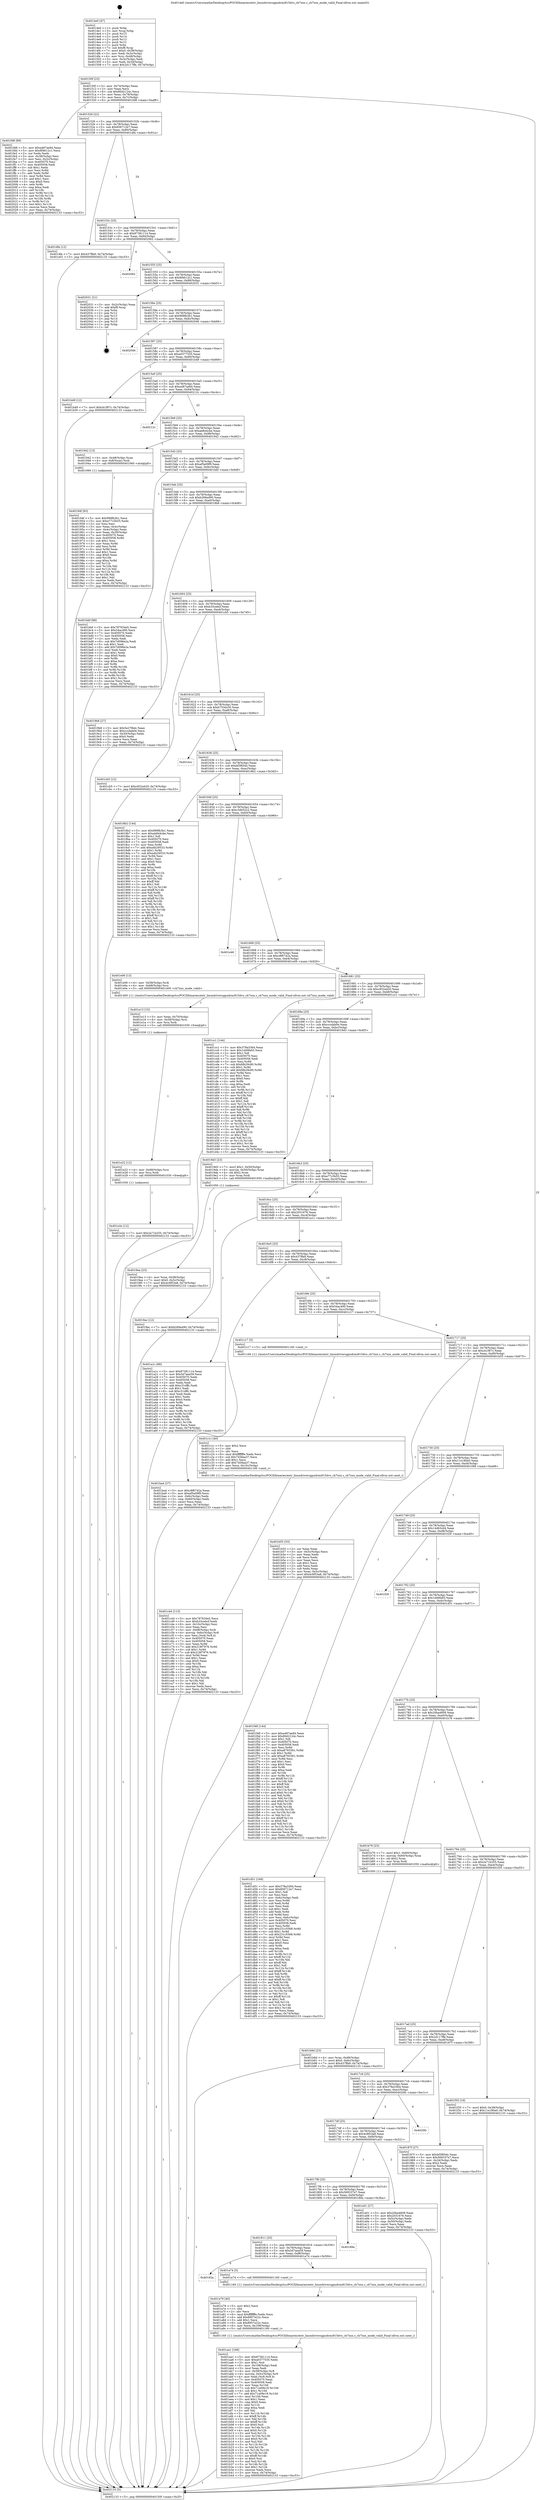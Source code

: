 digraph "0x4014e0" {
  label = "0x4014e0 (/mnt/c/Users/mathe/Desktop/tcc/POCII/binaries/extr_linuxdriversgpudrmi915dvo_ch7xxx.c_ch7xxx_mode_valid_Final-ollvm.out::main(0))"
  labelloc = "t"
  node[shape=record]

  Entry [label="",width=0.3,height=0.3,shape=circle,fillcolor=black,style=filled]
  "0x40150f" [label="{
     0x40150f [23]\l
     | [instrs]\l
     &nbsp;&nbsp;0x40150f \<+3\>: mov -0x74(%rbp),%eax\l
     &nbsp;&nbsp;0x401512 \<+2\>: mov %eax,%ecx\l
     &nbsp;&nbsp;0x401514 \<+6\>: sub $0x80d2124c,%ecx\l
     &nbsp;&nbsp;0x40151a \<+3\>: mov %eax,-0x78(%rbp)\l
     &nbsp;&nbsp;0x40151d \<+3\>: mov %ecx,-0x7c(%rbp)\l
     &nbsp;&nbsp;0x401520 \<+6\>: je 0000000000401fd8 \<main+0xaf8\>\l
  }"]
  "0x401fd8" [label="{
     0x401fd8 [89]\l
     | [instrs]\l
     &nbsp;&nbsp;0x401fd8 \<+5\>: mov $0xa487ae84,%eax\l
     &nbsp;&nbsp;0x401fdd \<+5\>: mov $0x8f4612c1,%ecx\l
     &nbsp;&nbsp;0x401fe2 \<+2\>: xor %edx,%edx\l
     &nbsp;&nbsp;0x401fe4 \<+3\>: mov -0x38(%rbp),%esi\l
     &nbsp;&nbsp;0x401fe7 \<+3\>: mov %esi,-0x2c(%rbp)\l
     &nbsp;&nbsp;0x401fea \<+7\>: mov 0x405070,%esi\l
     &nbsp;&nbsp;0x401ff1 \<+7\>: mov 0x405058,%edi\l
     &nbsp;&nbsp;0x401ff8 \<+3\>: sub $0x1,%edx\l
     &nbsp;&nbsp;0x401ffb \<+3\>: mov %esi,%r8d\l
     &nbsp;&nbsp;0x401ffe \<+3\>: add %edx,%r8d\l
     &nbsp;&nbsp;0x402001 \<+4\>: imul %r8d,%esi\l
     &nbsp;&nbsp;0x402005 \<+3\>: and $0x1,%esi\l
     &nbsp;&nbsp;0x402008 \<+3\>: cmp $0x0,%esi\l
     &nbsp;&nbsp;0x40200b \<+4\>: sete %r9b\l
     &nbsp;&nbsp;0x40200f \<+3\>: cmp $0xa,%edi\l
     &nbsp;&nbsp;0x402012 \<+4\>: setl %r10b\l
     &nbsp;&nbsp;0x402016 \<+3\>: mov %r9b,%r11b\l
     &nbsp;&nbsp;0x402019 \<+3\>: and %r10b,%r11b\l
     &nbsp;&nbsp;0x40201c \<+3\>: xor %r10b,%r9b\l
     &nbsp;&nbsp;0x40201f \<+3\>: or %r9b,%r11b\l
     &nbsp;&nbsp;0x402022 \<+4\>: test $0x1,%r11b\l
     &nbsp;&nbsp;0x402026 \<+3\>: cmovne %ecx,%eax\l
     &nbsp;&nbsp;0x402029 \<+3\>: mov %eax,-0x74(%rbp)\l
     &nbsp;&nbsp;0x40202c \<+5\>: jmp 0000000000402133 \<main+0xc53\>\l
  }"]
  "0x401526" [label="{
     0x401526 [22]\l
     | [instrs]\l
     &nbsp;&nbsp;0x401526 \<+5\>: jmp 000000000040152b \<main+0x4b\>\l
     &nbsp;&nbsp;0x40152b \<+3\>: mov -0x78(%rbp),%eax\l
     &nbsp;&nbsp;0x40152e \<+5\>: sub $0x856712e7,%eax\l
     &nbsp;&nbsp;0x401533 \<+3\>: mov %eax,-0x80(%rbp)\l
     &nbsp;&nbsp;0x401536 \<+6\>: je 0000000000401dfa \<main+0x91a\>\l
  }"]
  Exit [label="",width=0.3,height=0.3,shape=circle,fillcolor=black,style=filled,peripheries=2]
  "0x401dfa" [label="{
     0x401dfa [12]\l
     | [instrs]\l
     &nbsp;&nbsp;0x401dfa \<+7\>: movl $0x437ffa9,-0x74(%rbp)\l
     &nbsp;&nbsp;0x401e01 \<+5\>: jmp 0000000000402133 \<main+0xc53\>\l
  }"]
  "0x40153c" [label="{
     0x40153c [25]\l
     | [instrs]\l
     &nbsp;&nbsp;0x40153c \<+5\>: jmp 0000000000401541 \<main+0x61\>\l
     &nbsp;&nbsp;0x401541 \<+3\>: mov -0x78(%rbp),%eax\l
     &nbsp;&nbsp;0x401544 \<+5\>: sub $0x87381114,%eax\l
     &nbsp;&nbsp;0x401549 \<+6\>: mov %eax,-0x84(%rbp)\l
     &nbsp;&nbsp;0x40154f \<+6\>: je 0000000000402062 \<main+0xb82\>\l
  }"]
  "0x401e2e" [label="{
     0x401e2e [12]\l
     | [instrs]\l
     &nbsp;&nbsp;0x401e2e \<+7\>: movl $0x2a71b255,-0x74(%rbp)\l
     &nbsp;&nbsp;0x401e35 \<+5\>: jmp 0000000000402133 \<main+0xc53\>\l
  }"]
  "0x402062" [label="{
     0x402062\l
  }", style=dashed]
  "0x401555" [label="{
     0x401555 [25]\l
     | [instrs]\l
     &nbsp;&nbsp;0x401555 \<+5\>: jmp 000000000040155a \<main+0x7a\>\l
     &nbsp;&nbsp;0x40155a \<+3\>: mov -0x78(%rbp),%eax\l
     &nbsp;&nbsp;0x40155d \<+5\>: sub $0x8f4612c1,%eax\l
     &nbsp;&nbsp;0x401562 \<+6\>: mov %eax,-0x88(%rbp)\l
     &nbsp;&nbsp;0x401568 \<+6\>: je 0000000000402031 \<main+0xb51\>\l
  }"]
  "0x401e22" [label="{
     0x401e22 [12]\l
     | [instrs]\l
     &nbsp;&nbsp;0x401e22 \<+4\>: mov -0x68(%rbp),%rsi\l
     &nbsp;&nbsp;0x401e26 \<+3\>: mov %rsi,%rdi\l
     &nbsp;&nbsp;0x401e29 \<+5\>: call 0000000000401030 \<free@plt\>\l
     | [calls]\l
     &nbsp;&nbsp;0x401030 \{1\} (unknown)\l
  }"]
  "0x402031" [label="{
     0x402031 [21]\l
     | [instrs]\l
     &nbsp;&nbsp;0x402031 \<+3\>: mov -0x2c(%rbp),%eax\l
     &nbsp;&nbsp;0x402034 \<+7\>: add $0xf8,%rsp\l
     &nbsp;&nbsp;0x40203b \<+1\>: pop %rbx\l
     &nbsp;&nbsp;0x40203c \<+2\>: pop %r12\l
     &nbsp;&nbsp;0x40203e \<+2\>: pop %r13\l
     &nbsp;&nbsp;0x402040 \<+2\>: pop %r14\l
     &nbsp;&nbsp;0x402042 \<+2\>: pop %r15\l
     &nbsp;&nbsp;0x402044 \<+1\>: pop %rbp\l
     &nbsp;&nbsp;0x402045 \<+1\>: ret\l
  }"]
  "0x40156e" [label="{
     0x40156e [25]\l
     | [instrs]\l
     &nbsp;&nbsp;0x40156e \<+5\>: jmp 0000000000401573 \<main+0x93\>\l
     &nbsp;&nbsp;0x401573 \<+3\>: mov -0x78(%rbp),%eax\l
     &nbsp;&nbsp;0x401576 \<+5\>: sub $0x999fb3b1,%eax\l
     &nbsp;&nbsp;0x40157b \<+6\>: mov %eax,-0x8c(%rbp)\l
     &nbsp;&nbsp;0x401581 \<+6\>: je 0000000000402046 \<main+0xb66\>\l
  }"]
  "0x401e13" [label="{
     0x401e13 [15]\l
     | [instrs]\l
     &nbsp;&nbsp;0x401e13 \<+3\>: mov %eax,-0x70(%rbp)\l
     &nbsp;&nbsp;0x401e16 \<+4\>: mov -0x58(%rbp),%rsi\l
     &nbsp;&nbsp;0x401e1a \<+3\>: mov %rsi,%rdi\l
     &nbsp;&nbsp;0x401e1d \<+5\>: call 0000000000401030 \<free@plt\>\l
     | [calls]\l
     &nbsp;&nbsp;0x401030 \{1\} (unknown)\l
  }"]
  "0x402046" [label="{
     0x402046\l
  }", style=dashed]
  "0x401587" [label="{
     0x401587 [25]\l
     | [instrs]\l
     &nbsp;&nbsp;0x401587 \<+5\>: jmp 000000000040158c \<main+0xac\>\l
     &nbsp;&nbsp;0x40158c \<+3\>: mov -0x78(%rbp),%eax\l
     &nbsp;&nbsp;0x40158f \<+5\>: sub $0xa0377535,%eax\l
     &nbsp;&nbsp;0x401594 \<+6\>: mov %eax,-0x90(%rbp)\l
     &nbsp;&nbsp;0x40159a \<+6\>: je 0000000000401b49 \<main+0x669\>\l
  }"]
  "0x401c44" [label="{
     0x401c44 [113]\l
     | [instrs]\l
     &nbsp;&nbsp;0x401c44 \<+5\>: mov $0x787634e5,%ecx\l
     &nbsp;&nbsp;0x401c49 \<+5\>: mov $0xb33cebcf,%edx\l
     &nbsp;&nbsp;0x401c4e \<+6\>: mov -0x10c(%rbp),%esi\l
     &nbsp;&nbsp;0x401c54 \<+3\>: imul %eax,%esi\l
     &nbsp;&nbsp;0x401c57 \<+4\>: mov -0x68(%rbp),%rdi\l
     &nbsp;&nbsp;0x401c5b \<+4\>: movslq -0x6c(%rbp),%r8\l
     &nbsp;&nbsp;0x401c5f \<+4\>: mov %esi,(%rdi,%r8,4)\l
     &nbsp;&nbsp;0x401c63 \<+7\>: mov 0x405070,%eax\l
     &nbsp;&nbsp;0x401c6a \<+7\>: mov 0x405058,%esi\l
     &nbsp;&nbsp;0x401c71 \<+3\>: mov %eax,%r9d\l
     &nbsp;&nbsp;0x401c74 \<+7\>: add $0x218f7976,%r9d\l
     &nbsp;&nbsp;0x401c7b \<+4\>: sub $0x1,%r9d\l
     &nbsp;&nbsp;0x401c7f \<+7\>: sub $0x218f7976,%r9d\l
     &nbsp;&nbsp;0x401c86 \<+4\>: imul %r9d,%eax\l
     &nbsp;&nbsp;0x401c8a \<+3\>: and $0x1,%eax\l
     &nbsp;&nbsp;0x401c8d \<+3\>: cmp $0x0,%eax\l
     &nbsp;&nbsp;0x401c90 \<+4\>: sete %r10b\l
     &nbsp;&nbsp;0x401c94 \<+3\>: cmp $0xa,%esi\l
     &nbsp;&nbsp;0x401c97 \<+4\>: setl %r11b\l
     &nbsp;&nbsp;0x401c9b \<+3\>: mov %r10b,%bl\l
     &nbsp;&nbsp;0x401c9e \<+3\>: and %r11b,%bl\l
     &nbsp;&nbsp;0x401ca1 \<+3\>: xor %r11b,%r10b\l
     &nbsp;&nbsp;0x401ca4 \<+3\>: or %r10b,%bl\l
     &nbsp;&nbsp;0x401ca7 \<+3\>: test $0x1,%bl\l
     &nbsp;&nbsp;0x401caa \<+3\>: cmovne %edx,%ecx\l
     &nbsp;&nbsp;0x401cad \<+3\>: mov %ecx,-0x74(%rbp)\l
     &nbsp;&nbsp;0x401cb0 \<+5\>: jmp 0000000000402133 \<main+0xc53\>\l
  }"]
  "0x401b49" [label="{
     0x401b49 [12]\l
     | [instrs]\l
     &nbsp;&nbsp;0x401b49 \<+7\>: movl $0xcb1f87c,-0x74(%rbp)\l
     &nbsp;&nbsp;0x401b50 \<+5\>: jmp 0000000000402133 \<main+0xc53\>\l
  }"]
  "0x4015a0" [label="{
     0x4015a0 [25]\l
     | [instrs]\l
     &nbsp;&nbsp;0x4015a0 \<+5\>: jmp 00000000004015a5 \<main+0xc5\>\l
     &nbsp;&nbsp;0x4015a5 \<+3\>: mov -0x78(%rbp),%eax\l
     &nbsp;&nbsp;0x4015a8 \<+5\>: sub $0xa487ae84,%eax\l
     &nbsp;&nbsp;0x4015ad \<+6\>: mov %eax,-0x94(%rbp)\l
     &nbsp;&nbsp;0x4015b3 \<+6\>: je 000000000040212c \<main+0xc4c\>\l
  }"]
  "0x401c1c" [label="{
     0x401c1c [40]\l
     | [instrs]\l
     &nbsp;&nbsp;0x401c1c \<+5\>: mov $0x2,%ecx\l
     &nbsp;&nbsp;0x401c21 \<+1\>: cltd\l
     &nbsp;&nbsp;0x401c22 \<+2\>: idiv %ecx\l
     &nbsp;&nbsp;0x401c24 \<+6\>: imul $0xfffffffe,%edx,%ecx\l
     &nbsp;&nbsp;0x401c2a \<+6\>: sub $0x7458aa37,%ecx\l
     &nbsp;&nbsp;0x401c30 \<+3\>: add $0x1,%ecx\l
     &nbsp;&nbsp;0x401c33 \<+6\>: add $0x7458aa37,%ecx\l
     &nbsp;&nbsp;0x401c39 \<+6\>: mov %ecx,-0x10c(%rbp)\l
     &nbsp;&nbsp;0x401c3f \<+5\>: call 0000000000401160 \<next_i\>\l
     | [calls]\l
     &nbsp;&nbsp;0x401160 \{1\} (/mnt/c/Users/mathe/Desktop/tcc/POCII/binaries/extr_linuxdriversgpudrmi915dvo_ch7xxx.c_ch7xxx_mode_valid_Final-ollvm.out::next_i)\l
  }"]
  "0x40212c" [label="{
     0x40212c\l
  }", style=dashed]
  "0x4015b9" [label="{
     0x4015b9 [25]\l
     | [instrs]\l
     &nbsp;&nbsp;0x4015b9 \<+5\>: jmp 00000000004015be \<main+0xde\>\l
     &nbsp;&nbsp;0x4015be \<+3\>: mov -0x78(%rbp),%eax\l
     &nbsp;&nbsp;0x4015c1 \<+5\>: sub $0xab844cbe,%eax\l
     &nbsp;&nbsp;0x4015c6 \<+6\>: mov %eax,-0x98(%rbp)\l
     &nbsp;&nbsp;0x4015cc \<+6\>: je 0000000000401942 \<main+0x462\>\l
  }"]
  "0x401b8d" [label="{
     0x401b8d [23]\l
     | [instrs]\l
     &nbsp;&nbsp;0x401b8d \<+4\>: mov %rax,-0x68(%rbp)\l
     &nbsp;&nbsp;0x401b91 \<+7\>: movl $0x0,-0x6c(%rbp)\l
     &nbsp;&nbsp;0x401b98 \<+7\>: movl $0x437ffa9,-0x74(%rbp)\l
     &nbsp;&nbsp;0x401b9f \<+5\>: jmp 0000000000402133 \<main+0xc53\>\l
  }"]
  "0x401942" [label="{
     0x401942 [13]\l
     | [instrs]\l
     &nbsp;&nbsp;0x401942 \<+4\>: mov -0x48(%rbp),%rax\l
     &nbsp;&nbsp;0x401946 \<+4\>: mov 0x8(%rax),%rdi\l
     &nbsp;&nbsp;0x40194a \<+5\>: call 0000000000401060 \<atoi@plt\>\l
     | [calls]\l
     &nbsp;&nbsp;0x401060 \{1\} (unknown)\l
  }"]
  "0x4015d2" [label="{
     0x4015d2 [25]\l
     | [instrs]\l
     &nbsp;&nbsp;0x4015d2 \<+5\>: jmp 00000000004015d7 \<main+0xf7\>\l
     &nbsp;&nbsp;0x4015d7 \<+3\>: mov -0x78(%rbp),%eax\l
     &nbsp;&nbsp;0x4015da \<+5\>: sub $0xaf5a09f9,%eax\l
     &nbsp;&nbsp;0x4015df \<+6\>: mov %eax,-0x9c(%rbp)\l
     &nbsp;&nbsp;0x4015e5 \<+6\>: je 0000000000401bbf \<main+0x6df\>\l
  }"]
  "0x401aa1" [label="{
     0x401aa1 [168]\l
     | [instrs]\l
     &nbsp;&nbsp;0x401aa1 \<+5\>: mov $0x87381114,%ecx\l
     &nbsp;&nbsp;0x401aa6 \<+5\>: mov $0xa0377535,%edx\l
     &nbsp;&nbsp;0x401aab \<+3\>: mov $0x1,%sil\l
     &nbsp;&nbsp;0x401aae \<+6\>: mov -0x108(%rbp),%edi\l
     &nbsp;&nbsp;0x401ab4 \<+3\>: imul %eax,%edi\l
     &nbsp;&nbsp;0x401ab7 \<+4\>: mov -0x58(%rbp),%r8\l
     &nbsp;&nbsp;0x401abb \<+4\>: movslq -0x5c(%rbp),%r9\l
     &nbsp;&nbsp;0x401abf \<+4\>: mov %edi,(%r8,%r9,4)\l
     &nbsp;&nbsp;0x401ac3 \<+7\>: mov 0x405070,%eax\l
     &nbsp;&nbsp;0x401aca \<+7\>: mov 0x405058,%edi\l
     &nbsp;&nbsp;0x401ad1 \<+3\>: mov %eax,%r10d\l
     &nbsp;&nbsp;0x401ad4 \<+7\>: sub $0x71a09e19,%r10d\l
     &nbsp;&nbsp;0x401adb \<+4\>: sub $0x1,%r10d\l
     &nbsp;&nbsp;0x401adf \<+7\>: add $0x71a09e19,%r10d\l
     &nbsp;&nbsp;0x401ae6 \<+4\>: imul %r10d,%eax\l
     &nbsp;&nbsp;0x401aea \<+3\>: and $0x1,%eax\l
     &nbsp;&nbsp;0x401aed \<+3\>: cmp $0x0,%eax\l
     &nbsp;&nbsp;0x401af0 \<+4\>: sete %r11b\l
     &nbsp;&nbsp;0x401af4 \<+3\>: cmp $0xa,%edi\l
     &nbsp;&nbsp;0x401af7 \<+3\>: setl %bl\l
     &nbsp;&nbsp;0x401afa \<+3\>: mov %r11b,%r14b\l
     &nbsp;&nbsp;0x401afd \<+4\>: xor $0xff,%r14b\l
     &nbsp;&nbsp;0x401b01 \<+3\>: mov %bl,%r15b\l
     &nbsp;&nbsp;0x401b04 \<+4\>: xor $0xff,%r15b\l
     &nbsp;&nbsp;0x401b08 \<+4\>: xor $0x0,%sil\l
     &nbsp;&nbsp;0x401b0c \<+3\>: mov %r14b,%r12b\l
     &nbsp;&nbsp;0x401b0f \<+4\>: and $0x0,%r12b\l
     &nbsp;&nbsp;0x401b13 \<+3\>: and %sil,%r11b\l
     &nbsp;&nbsp;0x401b16 \<+3\>: mov %r15b,%r13b\l
     &nbsp;&nbsp;0x401b19 \<+4\>: and $0x0,%r13b\l
     &nbsp;&nbsp;0x401b1d \<+3\>: and %sil,%bl\l
     &nbsp;&nbsp;0x401b20 \<+3\>: or %r11b,%r12b\l
     &nbsp;&nbsp;0x401b23 \<+3\>: or %bl,%r13b\l
     &nbsp;&nbsp;0x401b26 \<+3\>: xor %r13b,%r12b\l
     &nbsp;&nbsp;0x401b29 \<+3\>: or %r15b,%r14b\l
     &nbsp;&nbsp;0x401b2c \<+4\>: xor $0xff,%r14b\l
     &nbsp;&nbsp;0x401b30 \<+4\>: or $0x0,%sil\l
     &nbsp;&nbsp;0x401b34 \<+3\>: and %sil,%r14b\l
     &nbsp;&nbsp;0x401b37 \<+3\>: or %r14b,%r12b\l
     &nbsp;&nbsp;0x401b3a \<+4\>: test $0x1,%r12b\l
     &nbsp;&nbsp;0x401b3e \<+3\>: cmovne %edx,%ecx\l
     &nbsp;&nbsp;0x401b41 \<+3\>: mov %ecx,-0x74(%rbp)\l
     &nbsp;&nbsp;0x401b44 \<+5\>: jmp 0000000000402133 \<main+0xc53\>\l
  }"]
  "0x401bbf" [label="{
     0x401bbf [88]\l
     | [instrs]\l
     &nbsp;&nbsp;0x401bbf \<+5\>: mov $0x787634e5,%eax\l
     &nbsp;&nbsp;0x401bc4 \<+5\>: mov $0x54ac490,%ecx\l
     &nbsp;&nbsp;0x401bc9 \<+7\>: mov 0x405070,%edx\l
     &nbsp;&nbsp;0x401bd0 \<+7\>: mov 0x405058,%esi\l
     &nbsp;&nbsp;0x401bd7 \<+2\>: mov %edx,%edi\l
     &nbsp;&nbsp;0x401bd9 \<+6\>: sub $0x7d096e2a,%edi\l
     &nbsp;&nbsp;0x401bdf \<+3\>: sub $0x1,%edi\l
     &nbsp;&nbsp;0x401be2 \<+6\>: add $0x7d096e2a,%edi\l
     &nbsp;&nbsp;0x401be8 \<+3\>: imul %edi,%edx\l
     &nbsp;&nbsp;0x401beb \<+3\>: and $0x1,%edx\l
     &nbsp;&nbsp;0x401bee \<+3\>: cmp $0x0,%edx\l
     &nbsp;&nbsp;0x401bf1 \<+4\>: sete %r8b\l
     &nbsp;&nbsp;0x401bf5 \<+3\>: cmp $0xa,%esi\l
     &nbsp;&nbsp;0x401bf8 \<+4\>: setl %r9b\l
     &nbsp;&nbsp;0x401bfc \<+3\>: mov %r8b,%r10b\l
     &nbsp;&nbsp;0x401bff \<+3\>: and %r9b,%r10b\l
     &nbsp;&nbsp;0x401c02 \<+3\>: xor %r9b,%r8b\l
     &nbsp;&nbsp;0x401c05 \<+3\>: or %r8b,%r10b\l
     &nbsp;&nbsp;0x401c08 \<+4\>: test $0x1,%r10b\l
     &nbsp;&nbsp;0x401c0c \<+3\>: cmovne %ecx,%eax\l
     &nbsp;&nbsp;0x401c0f \<+3\>: mov %eax,-0x74(%rbp)\l
     &nbsp;&nbsp;0x401c12 \<+5\>: jmp 0000000000402133 \<main+0xc53\>\l
  }"]
  "0x4015eb" [label="{
     0x4015eb [25]\l
     | [instrs]\l
     &nbsp;&nbsp;0x4015eb \<+5\>: jmp 00000000004015f0 \<main+0x110\>\l
     &nbsp;&nbsp;0x4015f0 \<+3\>: mov -0x78(%rbp),%eax\l
     &nbsp;&nbsp;0x4015f3 \<+5\>: sub $0xb269a490,%eax\l
     &nbsp;&nbsp;0x4015f8 \<+6\>: mov %eax,-0xa0(%rbp)\l
     &nbsp;&nbsp;0x4015fe \<+6\>: je 00000000004019b8 \<main+0x4d8\>\l
  }"]
  "0x401a79" [label="{
     0x401a79 [40]\l
     | [instrs]\l
     &nbsp;&nbsp;0x401a79 \<+5\>: mov $0x2,%ecx\l
     &nbsp;&nbsp;0x401a7e \<+1\>: cltd\l
     &nbsp;&nbsp;0x401a7f \<+2\>: idiv %ecx\l
     &nbsp;&nbsp;0x401a81 \<+6\>: imul $0xfffffffe,%edx,%ecx\l
     &nbsp;&nbsp;0x401a87 \<+6\>: add $0x8957e22c,%ecx\l
     &nbsp;&nbsp;0x401a8d \<+3\>: add $0x1,%ecx\l
     &nbsp;&nbsp;0x401a90 \<+6\>: sub $0x8957e22c,%ecx\l
     &nbsp;&nbsp;0x401a96 \<+6\>: mov %ecx,-0x108(%rbp)\l
     &nbsp;&nbsp;0x401a9c \<+5\>: call 0000000000401160 \<next_i\>\l
     | [calls]\l
     &nbsp;&nbsp;0x401160 \{1\} (/mnt/c/Users/mathe/Desktop/tcc/POCII/binaries/extr_linuxdriversgpudrmi915dvo_ch7xxx.c_ch7xxx_mode_valid_Final-ollvm.out::next_i)\l
  }"]
  "0x4019b8" [label="{
     0x4019b8 [27]\l
     | [instrs]\l
     &nbsp;&nbsp;0x4019b8 \<+5\>: mov $0x5e27fbdc,%eax\l
     &nbsp;&nbsp;0x4019bd \<+5\>: mov $0xcccdab0e,%ecx\l
     &nbsp;&nbsp;0x4019c2 \<+3\>: mov -0x30(%rbp),%edx\l
     &nbsp;&nbsp;0x4019c5 \<+3\>: cmp $0x0,%edx\l
     &nbsp;&nbsp;0x4019c8 \<+3\>: cmove %ecx,%eax\l
     &nbsp;&nbsp;0x4019cb \<+3\>: mov %eax,-0x74(%rbp)\l
     &nbsp;&nbsp;0x4019ce \<+5\>: jmp 0000000000402133 \<main+0xc53\>\l
  }"]
  "0x401604" [label="{
     0x401604 [25]\l
     | [instrs]\l
     &nbsp;&nbsp;0x401604 \<+5\>: jmp 0000000000401609 \<main+0x129\>\l
     &nbsp;&nbsp;0x401609 \<+3\>: mov -0x78(%rbp),%eax\l
     &nbsp;&nbsp;0x40160c \<+5\>: sub $0xb33cebcf,%eax\l
     &nbsp;&nbsp;0x401611 \<+6\>: mov %eax,-0xa4(%rbp)\l
     &nbsp;&nbsp;0x401617 \<+6\>: je 0000000000401cb5 \<main+0x7d5\>\l
  }"]
  "0x40182a" [label="{
     0x40182a\l
  }", style=dashed]
  "0x401cb5" [label="{
     0x401cb5 [12]\l
     | [instrs]\l
     &nbsp;&nbsp;0x401cb5 \<+7\>: movl $0xc932a420,-0x74(%rbp)\l
     &nbsp;&nbsp;0x401cbc \<+5\>: jmp 0000000000402133 \<main+0xc53\>\l
  }"]
  "0x40161d" [label="{
     0x40161d [25]\l
     | [instrs]\l
     &nbsp;&nbsp;0x40161d \<+5\>: jmp 0000000000401622 \<main+0x142\>\l
     &nbsp;&nbsp;0x401622 \<+3\>: mov -0x78(%rbp),%eax\l
     &nbsp;&nbsp;0x401625 \<+5\>: sub $0xb753dc30,%eax\l
     &nbsp;&nbsp;0x40162a \<+6\>: mov %eax,-0xa8(%rbp)\l
     &nbsp;&nbsp;0x401630 \<+6\>: je 0000000000401ecc \<main+0x9ec\>\l
  }"]
  "0x401a74" [label="{
     0x401a74 [5]\l
     | [instrs]\l
     &nbsp;&nbsp;0x401a74 \<+5\>: call 0000000000401160 \<next_i\>\l
     | [calls]\l
     &nbsp;&nbsp;0x401160 \{1\} (/mnt/c/Users/mathe/Desktop/tcc/POCII/binaries/extr_linuxdriversgpudrmi915dvo_ch7xxx.c_ch7xxx_mode_valid_Final-ollvm.out::next_i)\l
  }"]
  "0x401ecc" [label="{
     0x401ecc\l
  }", style=dashed]
  "0x401636" [label="{
     0x401636 [25]\l
     | [instrs]\l
     &nbsp;&nbsp;0x401636 \<+5\>: jmp 000000000040163b \<main+0x15b\>\l
     &nbsp;&nbsp;0x40163b \<+3\>: mov -0x78(%rbp),%eax\l
     &nbsp;&nbsp;0x40163e \<+5\>: sub $0xbf3f65dc,%eax\l
     &nbsp;&nbsp;0x401643 \<+6\>: mov %eax,-0xac(%rbp)\l
     &nbsp;&nbsp;0x401649 \<+6\>: je 00000000004018b2 \<main+0x3d2\>\l
  }"]
  "0x401811" [label="{
     0x401811 [25]\l
     | [instrs]\l
     &nbsp;&nbsp;0x401811 \<+5\>: jmp 0000000000401816 \<main+0x336\>\l
     &nbsp;&nbsp;0x401816 \<+3\>: mov -0x78(%rbp),%eax\l
     &nbsp;&nbsp;0x401819 \<+5\>: sub $0x5d7aea59,%eax\l
     &nbsp;&nbsp;0x40181e \<+6\>: mov %eax,-0xf8(%rbp)\l
     &nbsp;&nbsp;0x401824 \<+6\>: je 0000000000401a74 \<main+0x594\>\l
  }"]
  "0x4018b2" [label="{
     0x4018b2 [144]\l
     | [instrs]\l
     &nbsp;&nbsp;0x4018b2 \<+5\>: mov $0x999fb3b1,%eax\l
     &nbsp;&nbsp;0x4018b7 \<+5\>: mov $0xab844cbe,%ecx\l
     &nbsp;&nbsp;0x4018bc \<+2\>: mov $0x1,%dl\l
     &nbsp;&nbsp;0x4018be \<+7\>: mov 0x405070,%esi\l
     &nbsp;&nbsp;0x4018c5 \<+7\>: mov 0x405058,%edi\l
     &nbsp;&nbsp;0x4018cc \<+3\>: mov %esi,%r8d\l
     &nbsp;&nbsp;0x4018cf \<+7\>: add $0xa4b29533,%r8d\l
     &nbsp;&nbsp;0x4018d6 \<+4\>: sub $0x1,%r8d\l
     &nbsp;&nbsp;0x4018da \<+7\>: sub $0xa4b29533,%r8d\l
     &nbsp;&nbsp;0x4018e1 \<+4\>: imul %r8d,%esi\l
     &nbsp;&nbsp;0x4018e5 \<+3\>: and $0x1,%esi\l
     &nbsp;&nbsp;0x4018e8 \<+3\>: cmp $0x0,%esi\l
     &nbsp;&nbsp;0x4018eb \<+4\>: sete %r9b\l
     &nbsp;&nbsp;0x4018ef \<+3\>: cmp $0xa,%edi\l
     &nbsp;&nbsp;0x4018f2 \<+4\>: setl %r10b\l
     &nbsp;&nbsp;0x4018f6 \<+3\>: mov %r9b,%r11b\l
     &nbsp;&nbsp;0x4018f9 \<+4\>: xor $0xff,%r11b\l
     &nbsp;&nbsp;0x4018fd \<+3\>: mov %r10b,%bl\l
     &nbsp;&nbsp;0x401900 \<+3\>: xor $0xff,%bl\l
     &nbsp;&nbsp;0x401903 \<+3\>: xor $0x1,%dl\l
     &nbsp;&nbsp;0x401906 \<+3\>: mov %r11b,%r14b\l
     &nbsp;&nbsp;0x401909 \<+4\>: and $0xff,%r14b\l
     &nbsp;&nbsp;0x40190d \<+3\>: and %dl,%r9b\l
     &nbsp;&nbsp;0x401910 \<+3\>: mov %bl,%r15b\l
     &nbsp;&nbsp;0x401913 \<+4\>: and $0xff,%r15b\l
     &nbsp;&nbsp;0x401917 \<+3\>: and %dl,%r10b\l
     &nbsp;&nbsp;0x40191a \<+3\>: or %r9b,%r14b\l
     &nbsp;&nbsp;0x40191d \<+3\>: or %r10b,%r15b\l
     &nbsp;&nbsp;0x401920 \<+3\>: xor %r15b,%r14b\l
     &nbsp;&nbsp;0x401923 \<+3\>: or %bl,%r11b\l
     &nbsp;&nbsp;0x401926 \<+4\>: xor $0xff,%r11b\l
     &nbsp;&nbsp;0x40192a \<+3\>: or $0x1,%dl\l
     &nbsp;&nbsp;0x40192d \<+3\>: and %dl,%r11b\l
     &nbsp;&nbsp;0x401930 \<+3\>: or %r11b,%r14b\l
     &nbsp;&nbsp;0x401933 \<+4\>: test $0x1,%r14b\l
     &nbsp;&nbsp;0x401937 \<+3\>: cmovne %ecx,%eax\l
     &nbsp;&nbsp;0x40193a \<+3\>: mov %eax,-0x74(%rbp)\l
     &nbsp;&nbsp;0x40193d \<+5\>: jmp 0000000000402133 \<main+0xc53\>\l
  }"]
  "0x40164f" [label="{
     0x40164f [25]\l
     | [instrs]\l
     &nbsp;&nbsp;0x40164f \<+5\>: jmp 0000000000401654 \<main+0x174\>\l
     &nbsp;&nbsp;0x401654 \<+3\>: mov -0x78(%rbp),%eax\l
     &nbsp;&nbsp;0x401657 \<+5\>: sub $0xc3d052c2,%eax\l
     &nbsp;&nbsp;0x40165c \<+6\>: mov %eax,-0xb0(%rbp)\l
     &nbsp;&nbsp;0x401662 \<+6\>: je 0000000000401e46 \<main+0x966\>\l
  }"]
  "0x40189a" [label="{
     0x40189a\l
  }", style=dashed]
  "0x401e46" [label="{
     0x401e46\l
  }", style=dashed]
  "0x401668" [label="{
     0x401668 [25]\l
     | [instrs]\l
     &nbsp;&nbsp;0x401668 \<+5\>: jmp 000000000040166d \<main+0x18d\>\l
     &nbsp;&nbsp;0x40166d \<+3\>: mov -0x78(%rbp),%eax\l
     &nbsp;&nbsp;0x401670 \<+5\>: sub $0xc8f6742a,%eax\l
     &nbsp;&nbsp;0x401675 \<+6\>: mov %eax,-0xb4(%rbp)\l
     &nbsp;&nbsp;0x40167b \<+6\>: je 0000000000401e06 \<main+0x926\>\l
  }"]
  "0x4017f8" [label="{
     0x4017f8 [25]\l
     | [instrs]\l
     &nbsp;&nbsp;0x4017f8 \<+5\>: jmp 00000000004017fd \<main+0x31d\>\l
     &nbsp;&nbsp;0x4017fd \<+3\>: mov -0x78(%rbp),%eax\l
     &nbsp;&nbsp;0x401800 \<+5\>: sub $0x569337e7,%eax\l
     &nbsp;&nbsp;0x401805 \<+6\>: mov %eax,-0xf4(%rbp)\l
     &nbsp;&nbsp;0x40180b \<+6\>: je 000000000040189a \<main+0x3ba\>\l
  }"]
  "0x401e06" [label="{
     0x401e06 [13]\l
     | [instrs]\l
     &nbsp;&nbsp;0x401e06 \<+4\>: mov -0x58(%rbp),%rdi\l
     &nbsp;&nbsp;0x401e0a \<+4\>: mov -0x68(%rbp),%rsi\l
     &nbsp;&nbsp;0x401e0e \<+5\>: call 0000000000401400 \<ch7xxx_mode_valid\>\l
     | [calls]\l
     &nbsp;&nbsp;0x401400 \{1\} (/mnt/c/Users/mathe/Desktop/tcc/POCII/binaries/extr_linuxdriversgpudrmi915dvo_ch7xxx.c_ch7xxx_mode_valid_Final-ollvm.out::ch7xxx_mode_valid)\l
  }"]
  "0x401681" [label="{
     0x401681 [25]\l
     | [instrs]\l
     &nbsp;&nbsp;0x401681 \<+5\>: jmp 0000000000401686 \<main+0x1a6\>\l
     &nbsp;&nbsp;0x401686 \<+3\>: mov -0x78(%rbp),%eax\l
     &nbsp;&nbsp;0x401689 \<+5\>: sub $0xc932a420,%eax\l
     &nbsp;&nbsp;0x40168e \<+6\>: mov %eax,-0xb8(%rbp)\l
     &nbsp;&nbsp;0x401694 \<+6\>: je 0000000000401cc1 \<main+0x7e1\>\l
  }"]
  "0x401a01" [label="{
     0x401a01 [27]\l
     | [instrs]\l
     &nbsp;&nbsp;0x401a01 \<+5\>: mov $0x20ba4609,%eax\l
     &nbsp;&nbsp;0x401a06 \<+5\>: mov $0x2031676,%ecx\l
     &nbsp;&nbsp;0x401a0b \<+3\>: mov -0x5c(%rbp),%edx\l
     &nbsp;&nbsp;0x401a0e \<+3\>: cmp -0x50(%rbp),%edx\l
     &nbsp;&nbsp;0x401a11 \<+3\>: cmovl %ecx,%eax\l
     &nbsp;&nbsp;0x401a14 \<+3\>: mov %eax,-0x74(%rbp)\l
     &nbsp;&nbsp;0x401a17 \<+5\>: jmp 0000000000402133 \<main+0xc53\>\l
  }"]
  "0x401cc1" [label="{
     0x401cc1 [144]\l
     | [instrs]\l
     &nbsp;&nbsp;0x401cc1 \<+5\>: mov $0x378a3364,%eax\l
     &nbsp;&nbsp;0x401cc6 \<+5\>: mov $0x1d49fa93,%ecx\l
     &nbsp;&nbsp;0x401ccb \<+2\>: mov $0x1,%dl\l
     &nbsp;&nbsp;0x401ccd \<+7\>: mov 0x405070,%esi\l
     &nbsp;&nbsp;0x401cd4 \<+7\>: mov 0x405058,%edi\l
     &nbsp;&nbsp;0x401cdb \<+3\>: mov %esi,%r8d\l
     &nbsp;&nbsp;0x401cde \<+7\>: sub $0xfdb29c80,%r8d\l
     &nbsp;&nbsp;0x401ce5 \<+4\>: sub $0x1,%r8d\l
     &nbsp;&nbsp;0x401ce9 \<+7\>: add $0xfdb29c80,%r8d\l
     &nbsp;&nbsp;0x401cf0 \<+4\>: imul %r8d,%esi\l
     &nbsp;&nbsp;0x401cf4 \<+3\>: and $0x1,%esi\l
     &nbsp;&nbsp;0x401cf7 \<+3\>: cmp $0x0,%esi\l
     &nbsp;&nbsp;0x401cfa \<+4\>: sete %r9b\l
     &nbsp;&nbsp;0x401cfe \<+3\>: cmp $0xa,%edi\l
     &nbsp;&nbsp;0x401d01 \<+4\>: setl %r10b\l
     &nbsp;&nbsp;0x401d05 \<+3\>: mov %r9b,%r11b\l
     &nbsp;&nbsp;0x401d08 \<+4\>: xor $0xff,%r11b\l
     &nbsp;&nbsp;0x401d0c \<+3\>: mov %r10b,%bl\l
     &nbsp;&nbsp;0x401d0f \<+3\>: xor $0xff,%bl\l
     &nbsp;&nbsp;0x401d12 \<+3\>: xor $0x1,%dl\l
     &nbsp;&nbsp;0x401d15 \<+3\>: mov %r11b,%r14b\l
     &nbsp;&nbsp;0x401d18 \<+4\>: and $0xff,%r14b\l
     &nbsp;&nbsp;0x401d1c \<+3\>: and %dl,%r9b\l
     &nbsp;&nbsp;0x401d1f \<+3\>: mov %bl,%r15b\l
     &nbsp;&nbsp;0x401d22 \<+4\>: and $0xff,%r15b\l
     &nbsp;&nbsp;0x401d26 \<+3\>: and %dl,%r10b\l
     &nbsp;&nbsp;0x401d29 \<+3\>: or %r9b,%r14b\l
     &nbsp;&nbsp;0x401d2c \<+3\>: or %r10b,%r15b\l
     &nbsp;&nbsp;0x401d2f \<+3\>: xor %r15b,%r14b\l
     &nbsp;&nbsp;0x401d32 \<+3\>: or %bl,%r11b\l
     &nbsp;&nbsp;0x401d35 \<+4\>: xor $0xff,%r11b\l
     &nbsp;&nbsp;0x401d39 \<+3\>: or $0x1,%dl\l
     &nbsp;&nbsp;0x401d3c \<+3\>: and %dl,%r11b\l
     &nbsp;&nbsp;0x401d3f \<+3\>: or %r11b,%r14b\l
     &nbsp;&nbsp;0x401d42 \<+4\>: test $0x1,%r14b\l
     &nbsp;&nbsp;0x401d46 \<+3\>: cmovne %ecx,%eax\l
     &nbsp;&nbsp;0x401d49 \<+3\>: mov %eax,-0x74(%rbp)\l
     &nbsp;&nbsp;0x401d4c \<+5\>: jmp 0000000000402133 \<main+0xc53\>\l
  }"]
  "0x40169a" [label="{
     0x40169a [25]\l
     | [instrs]\l
     &nbsp;&nbsp;0x40169a \<+5\>: jmp 000000000040169f \<main+0x1bf\>\l
     &nbsp;&nbsp;0x40169f \<+3\>: mov -0x78(%rbp),%eax\l
     &nbsp;&nbsp;0x4016a2 \<+5\>: sub $0xcccdab0e,%eax\l
     &nbsp;&nbsp;0x4016a7 \<+6\>: mov %eax,-0xbc(%rbp)\l
     &nbsp;&nbsp;0x4016ad \<+6\>: je 00000000004019d3 \<main+0x4f3\>\l
  }"]
  "0x4017df" [label="{
     0x4017df [25]\l
     | [instrs]\l
     &nbsp;&nbsp;0x4017df \<+5\>: jmp 00000000004017e4 \<main+0x304\>\l
     &nbsp;&nbsp;0x4017e4 \<+3\>: mov -0x78(%rbp),%eax\l
     &nbsp;&nbsp;0x4017e7 \<+5\>: sub $0x4c9f53a8,%eax\l
     &nbsp;&nbsp;0x4017ec \<+6\>: mov %eax,-0xf0(%rbp)\l
     &nbsp;&nbsp;0x4017f2 \<+6\>: je 0000000000401a01 \<main+0x521\>\l
  }"]
  "0x4019d3" [label="{
     0x4019d3 [23]\l
     | [instrs]\l
     &nbsp;&nbsp;0x4019d3 \<+7\>: movl $0x1,-0x50(%rbp)\l
     &nbsp;&nbsp;0x4019da \<+4\>: movslq -0x50(%rbp),%rax\l
     &nbsp;&nbsp;0x4019de \<+4\>: shl $0x2,%rax\l
     &nbsp;&nbsp;0x4019e2 \<+3\>: mov %rax,%rdi\l
     &nbsp;&nbsp;0x4019e5 \<+5\>: call 0000000000401050 \<malloc@plt\>\l
     | [calls]\l
     &nbsp;&nbsp;0x401050 \{1\} (unknown)\l
  }"]
  "0x4016b3" [label="{
     0x4016b3 [25]\l
     | [instrs]\l
     &nbsp;&nbsp;0x4016b3 \<+5\>: jmp 00000000004016b8 \<main+0x1d8\>\l
     &nbsp;&nbsp;0x4016b8 \<+3\>: mov -0x78(%rbp),%eax\l
     &nbsp;&nbsp;0x4016bb \<+5\>: sub $0xe77c5b55,%eax\l
     &nbsp;&nbsp;0x4016c0 \<+6\>: mov %eax,-0xc0(%rbp)\l
     &nbsp;&nbsp;0x4016c6 \<+6\>: je 00000000004019ac \<main+0x4cc\>\l
  }"]
  "0x4020fc" [label="{
     0x4020fc\l
  }", style=dashed]
  "0x4019ac" [label="{
     0x4019ac [12]\l
     | [instrs]\l
     &nbsp;&nbsp;0x4019ac \<+7\>: movl $0xb269a490,-0x74(%rbp)\l
     &nbsp;&nbsp;0x4019b3 \<+5\>: jmp 0000000000402133 \<main+0xc53\>\l
  }"]
  "0x4016cc" [label="{
     0x4016cc [25]\l
     | [instrs]\l
     &nbsp;&nbsp;0x4016cc \<+5\>: jmp 00000000004016d1 \<main+0x1f1\>\l
     &nbsp;&nbsp;0x4016d1 \<+3\>: mov -0x78(%rbp),%eax\l
     &nbsp;&nbsp;0x4016d4 \<+5\>: sub $0x2031676,%eax\l
     &nbsp;&nbsp;0x4016d9 \<+6\>: mov %eax,-0xc4(%rbp)\l
     &nbsp;&nbsp;0x4016df \<+6\>: je 0000000000401a1c \<main+0x53c\>\l
  }"]
  "0x4019ea" [label="{
     0x4019ea [23]\l
     | [instrs]\l
     &nbsp;&nbsp;0x4019ea \<+4\>: mov %rax,-0x58(%rbp)\l
     &nbsp;&nbsp;0x4019ee \<+7\>: movl $0x0,-0x5c(%rbp)\l
     &nbsp;&nbsp;0x4019f5 \<+7\>: movl $0x4c9f53a8,-0x74(%rbp)\l
     &nbsp;&nbsp;0x4019fc \<+5\>: jmp 0000000000402133 \<main+0xc53\>\l
  }"]
  "0x401a1c" [label="{
     0x401a1c [88]\l
     | [instrs]\l
     &nbsp;&nbsp;0x401a1c \<+5\>: mov $0x87381114,%eax\l
     &nbsp;&nbsp;0x401a21 \<+5\>: mov $0x5d7aea59,%ecx\l
     &nbsp;&nbsp;0x401a26 \<+7\>: mov 0x405070,%edx\l
     &nbsp;&nbsp;0x401a2d \<+7\>: mov 0x405058,%esi\l
     &nbsp;&nbsp;0x401a34 \<+2\>: mov %edx,%edi\l
     &nbsp;&nbsp;0x401a36 \<+6\>: add $0xc31dffc,%edi\l
     &nbsp;&nbsp;0x401a3c \<+3\>: sub $0x1,%edi\l
     &nbsp;&nbsp;0x401a3f \<+6\>: sub $0xc31dffc,%edi\l
     &nbsp;&nbsp;0x401a45 \<+3\>: imul %edi,%edx\l
     &nbsp;&nbsp;0x401a48 \<+3\>: and $0x1,%edx\l
     &nbsp;&nbsp;0x401a4b \<+3\>: cmp $0x0,%edx\l
     &nbsp;&nbsp;0x401a4e \<+4\>: sete %r8b\l
     &nbsp;&nbsp;0x401a52 \<+3\>: cmp $0xa,%esi\l
     &nbsp;&nbsp;0x401a55 \<+4\>: setl %r9b\l
     &nbsp;&nbsp;0x401a59 \<+3\>: mov %r8b,%r10b\l
     &nbsp;&nbsp;0x401a5c \<+3\>: and %r9b,%r10b\l
     &nbsp;&nbsp;0x401a5f \<+3\>: xor %r9b,%r8b\l
     &nbsp;&nbsp;0x401a62 \<+3\>: or %r8b,%r10b\l
     &nbsp;&nbsp;0x401a65 \<+4\>: test $0x1,%r10b\l
     &nbsp;&nbsp;0x401a69 \<+3\>: cmovne %ecx,%eax\l
     &nbsp;&nbsp;0x401a6c \<+3\>: mov %eax,-0x74(%rbp)\l
     &nbsp;&nbsp;0x401a6f \<+5\>: jmp 0000000000402133 \<main+0xc53\>\l
  }"]
  "0x4016e5" [label="{
     0x4016e5 [25]\l
     | [instrs]\l
     &nbsp;&nbsp;0x4016e5 \<+5\>: jmp 00000000004016ea \<main+0x20a\>\l
     &nbsp;&nbsp;0x4016ea \<+3\>: mov -0x78(%rbp),%eax\l
     &nbsp;&nbsp;0x4016ed \<+5\>: sub $0x437ffa9,%eax\l
     &nbsp;&nbsp;0x4016f2 \<+6\>: mov %eax,-0xc8(%rbp)\l
     &nbsp;&nbsp;0x4016f8 \<+6\>: je 0000000000401ba4 \<main+0x6c4\>\l
  }"]
  "0x40194f" [label="{
     0x40194f [93]\l
     | [instrs]\l
     &nbsp;&nbsp;0x40194f \<+5\>: mov $0x999fb3b1,%ecx\l
     &nbsp;&nbsp;0x401954 \<+5\>: mov $0xe77c5b55,%edx\l
     &nbsp;&nbsp;0x401959 \<+2\>: xor %esi,%esi\l
     &nbsp;&nbsp;0x40195b \<+3\>: mov %eax,-0x4c(%rbp)\l
     &nbsp;&nbsp;0x40195e \<+3\>: mov -0x4c(%rbp),%eax\l
     &nbsp;&nbsp;0x401961 \<+3\>: mov %eax,-0x30(%rbp)\l
     &nbsp;&nbsp;0x401964 \<+7\>: mov 0x405070,%eax\l
     &nbsp;&nbsp;0x40196b \<+8\>: mov 0x405058,%r8d\l
     &nbsp;&nbsp;0x401973 \<+3\>: sub $0x1,%esi\l
     &nbsp;&nbsp;0x401976 \<+3\>: mov %eax,%r9d\l
     &nbsp;&nbsp;0x401979 \<+3\>: add %esi,%r9d\l
     &nbsp;&nbsp;0x40197c \<+4\>: imul %r9d,%eax\l
     &nbsp;&nbsp;0x401980 \<+3\>: and $0x1,%eax\l
     &nbsp;&nbsp;0x401983 \<+3\>: cmp $0x0,%eax\l
     &nbsp;&nbsp;0x401986 \<+4\>: sete %r10b\l
     &nbsp;&nbsp;0x40198a \<+4\>: cmp $0xa,%r8d\l
     &nbsp;&nbsp;0x40198e \<+4\>: setl %r11b\l
     &nbsp;&nbsp;0x401992 \<+3\>: mov %r10b,%bl\l
     &nbsp;&nbsp;0x401995 \<+3\>: and %r11b,%bl\l
     &nbsp;&nbsp;0x401998 \<+3\>: xor %r11b,%r10b\l
     &nbsp;&nbsp;0x40199b \<+3\>: or %r10b,%bl\l
     &nbsp;&nbsp;0x40199e \<+3\>: test $0x1,%bl\l
     &nbsp;&nbsp;0x4019a1 \<+3\>: cmovne %edx,%ecx\l
     &nbsp;&nbsp;0x4019a4 \<+3\>: mov %ecx,-0x74(%rbp)\l
     &nbsp;&nbsp;0x4019a7 \<+5\>: jmp 0000000000402133 \<main+0xc53\>\l
  }"]
  "0x401ba4" [label="{
     0x401ba4 [27]\l
     | [instrs]\l
     &nbsp;&nbsp;0x401ba4 \<+5\>: mov $0xc8f6742a,%eax\l
     &nbsp;&nbsp;0x401ba9 \<+5\>: mov $0xaf5a09f9,%ecx\l
     &nbsp;&nbsp;0x401bae \<+3\>: mov -0x6c(%rbp),%edx\l
     &nbsp;&nbsp;0x401bb1 \<+3\>: cmp -0x60(%rbp),%edx\l
     &nbsp;&nbsp;0x401bb4 \<+3\>: cmovl %ecx,%eax\l
     &nbsp;&nbsp;0x401bb7 \<+3\>: mov %eax,-0x74(%rbp)\l
     &nbsp;&nbsp;0x401bba \<+5\>: jmp 0000000000402133 \<main+0xc53\>\l
  }"]
  "0x4016fe" [label="{
     0x4016fe [25]\l
     | [instrs]\l
     &nbsp;&nbsp;0x4016fe \<+5\>: jmp 0000000000401703 \<main+0x223\>\l
     &nbsp;&nbsp;0x401703 \<+3\>: mov -0x78(%rbp),%eax\l
     &nbsp;&nbsp;0x401706 \<+5\>: sub $0x54ac490,%eax\l
     &nbsp;&nbsp;0x40170b \<+6\>: mov %eax,-0xcc(%rbp)\l
     &nbsp;&nbsp;0x401711 \<+6\>: je 0000000000401c17 \<main+0x737\>\l
  }"]
  "0x4014e0" [label="{
     0x4014e0 [47]\l
     | [instrs]\l
     &nbsp;&nbsp;0x4014e0 \<+1\>: push %rbp\l
     &nbsp;&nbsp;0x4014e1 \<+3\>: mov %rsp,%rbp\l
     &nbsp;&nbsp;0x4014e4 \<+2\>: push %r15\l
     &nbsp;&nbsp;0x4014e6 \<+2\>: push %r14\l
     &nbsp;&nbsp;0x4014e8 \<+2\>: push %r13\l
     &nbsp;&nbsp;0x4014ea \<+2\>: push %r12\l
     &nbsp;&nbsp;0x4014ec \<+1\>: push %rbx\l
     &nbsp;&nbsp;0x4014ed \<+7\>: sub $0xf8,%rsp\l
     &nbsp;&nbsp;0x4014f4 \<+7\>: movl $0x0,-0x38(%rbp)\l
     &nbsp;&nbsp;0x4014fb \<+3\>: mov %edi,-0x3c(%rbp)\l
     &nbsp;&nbsp;0x4014fe \<+4\>: mov %rsi,-0x48(%rbp)\l
     &nbsp;&nbsp;0x401502 \<+3\>: mov -0x3c(%rbp),%edi\l
     &nbsp;&nbsp;0x401505 \<+3\>: mov %edi,-0x34(%rbp)\l
     &nbsp;&nbsp;0x401508 \<+7\>: movl $0x2d117ffe,-0x74(%rbp)\l
  }"]
  "0x401c17" [label="{
     0x401c17 [5]\l
     | [instrs]\l
     &nbsp;&nbsp;0x401c17 \<+5\>: call 0000000000401160 \<next_i\>\l
     | [calls]\l
     &nbsp;&nbsp;0x401160 \{1\} (/mnt/c/Users/mathe/Desktop/tcc/POCII/binaries/extr_linuxdriversgpudrmi915dvo_ch7xxx.c_ch7xxx_mode_valid_Final-ollvm.out::next_i)\l
  }"]
  "0x401717" [label="{
     0x401717 [25]\l
     | [instrs]\l
     &nbsp;&nbsp;0x401717 \<+5\>: jmp 000000000040171c \<main+0x23c\>\l
     &nbsp;&nbsp;0x40171c \<+3\>: mov -0x78(%rbp),%eax\l
     &nbsp;&nbsp;0x40171f \<+5\>: sub $0xcb1f87c,%eax\l
     &nbsp;&nbsp;0x401724 \<+6\>: mov %eax,-0xd0(%rbp)\l
     &nbsp;&nbsp;0x40172a \<+6\>: je 0000000000401b55 \<main+0x675\>\l
  }"]
  "0x402133" [label="{
     0x402133 [5]\l
     | [instrs]\l
     &nbsp;&nbsp;0x402133 \<+5\>: jmp 000000000040150f \<main+0x2f\>\l
  }"]
  "0x401b55" [label="{
     0x401b55 [33]\l
     | [instrs]\l
     &nbsp;&nbsp;0x401b55 \<+2\>: xor %eax,%eax\l
     &nbsp;&nbsp;0x401b57 \<+3\>: mov -0x5c(%rbp),%ecx\l
     &nbsp;&nbsp;0x401b5a \<+2\>: mov %eax,%edx\l
     &nbsp;&nbsp;0x401b5c \<+2\>: sub %ecx,%edx\l
     &nbsp;&nbsp;0x401b5e \<+2\>: mov %eax,%ecx\l
     &nbsp;&nbsp;0x401b60 \<+3\>: sub $0x1,%ecx\l
     &nbsp;&nbsp;0x401b63 \<+2\>: add %ecx,%edx\l
     &nbsp;&nbsp;0x401b65 \<+2\>: sub %edx,%eax\l
     &nbsp;&nbsp;0x401b67 \<+3\>: mov %eax,-0x5c(%rbp)\l
     &nbsp;&nbsp;0x401b6a \<+7\>: movl $0x4c9f53a8,-0x74(%rbp)\l
     &nbsp;&nbsp;0x401b71 \<+5\>: jmp 0000000000402133 \<main+0xc53\>\l
  }"]
  "0x401730" [label="{
     0x401730 [25]\l
     | [instrs]\l
     &nbsp;&nbsp;0x401730 \<+5\>: jmp 0000000000401735 \<main+0x255\>\l
     &nbsp;&nbsp;0x401735 \<+3\>: mov -0x78(%rbp),%eax\l
     &nbsp;&nbsp;0x401738 \<+5\>: sub $0x11e180a0,%eax\l
     &nbsp;&nbsp;0x40173d \<+6\>: mov %eax,-0xd4(%rbp)\l
     &nbsp;&nbsp;0x401743 \<+6\>: je 0000000000401f48 \<main+0xa68\>\l
  }"]
  "0x4017c6" [label="{
     0x4017c6 [25]\l
     | [instrs]\l
     &nbsp;&nbsp;0x4017c6 \<+5\>: jmp 00000000004017cb \<main+0x2eb\>\l
     &nbsp;&nbsp;0x4017cb \<+3\>: mov -0x78(%rbp),%eax\l
     &nbsp;&nbsp;0x4017ce \<+5\>: sub $0x378a3364,%eax\l
     &nbsp;&nbsp;0x4017d3 \<+6\>: mov %eax,-0xec(%rbp)\l
     &nbsp;&nbsp;0x4017d9 \<+6\>: je 00000000004020fc \<main+0xc1c\>\l
  }"]
  "0x401f48" [label="{
     0x401f48 [144]\l
     | [instrs]\l
     &nbsp;&nbsp;0x401f48 \<+5\>: mov $0xa487ae84,%eax\l
     &nbsp;&nbsp;0x401f4d \<+5\>: mov $0x80d2124c,%ecx\l
     &nbsp;&nbsp;0x401f52 \<+2\>: mov $0x1,%dl\l
     &nbsp;&nbsp;0x401f54 \<+7\>: mov 0x405070,%esi\l
     &nbsp;&nbsp;0x401f5b \<+7\>: mov 0x405058,%edi\l
     &nbsp;&nbsp;0x401f62 \<+3\>: mov %esi,%r8d\l
     &nbsp;&nbsp;0x401f65 \<+7\>: sub $0xa8793361,%r8d\l
     &nbsp;&nbsp;0x401f6c \<+4\>: sub $0x1,%r8d\l
     &nbsp;&nbsp;0x401f70 \<+7\>: add $0xa8793361,%r8d\l
     &nbsp;&nbsp;0x401f77 \<+4\>: imul %r8d,%esi\l
     &nbsp;&nbsp;0x401f7b \<+3\>: and $0x1,%esi\l
     &nbsp;&nbsp;0x401f7e \<+3\>: cmp $0x0,%esi\l
     &nbsp;&nbsp;0x401f81 \<+4\>: sete %r9b\l
     &nbsp;&nbsp;0x401f85 \<+3\>: cmp $0xa,%edi\l
     &nbsp;&nbsp;0x401f88 \<+4\>: setl %r10b\l
     &nbsp;&nbsp;0x401f8c \<+3\>: mov %r9b,%r11b\l
     &nbsp;&nbsp;0x401f8f \<+4\>: xor $0xff,%r11b\l
     &nbsp;&nbsp;0x401f93 \<+3\>: mov %r10b,%bl\l
     &nbsp;&nbsp;0x401f96 \<+3\>: xor $0xff,%bl\l
     &nbsp;&nbsp;0x401f99 \<+3\>: xor $0x0,%dl\l
     &nbsp;&nbsp;0x401f9c \<+3\>: mov %r11b,%r14b\l
     &nbsp;&nbsp;0x401f9f \<+4\>: and $0x0,%r14b\l
     &nbsp;&nbsp;0x401fa3 \<+3\>: and %dl,%r9b\l
     &nbsp;&nbsp;0x401fa6 \<+3\>: mov %bl,%r15b\l
     &nbsp;&nbsp;0x401fa9 \<+4\>: and $0x0,%r15b\l
     &nbsp;&nbsp;0x401fad \<+3\>: and %dl,%r10b\l
     &nbsp;&nbsp;0x401fb0 \<+3\>: or %r9b,%r14b\l
     &nbsp;&nbsp;0x401fb3 \<+3\>: or %r10b,%r15b\l
     &nbsp;&nbsp;0x401fb6 \<+3\>: xor %r15b,%r14b\l
     &nbsp;&nbsp;0x401fb9 \<+3\>: or %bl,%r11b\l
     &nbsp;&nbsp;0x401fbc \<+4\>: xor $0xff,%r11b\l
     &nbsp;&nbsp;0x401fc0 \<+3\>: or $0x0,%dl\l
     &nbsp;&nbsp;0x401fc3 \<+3\>: and %dl,%r11b\l
     &nbsp;&nbsp;0x401fc6 \<+3\>: or %r11b,%r14b\l
     &nbsp;&nbsp;0x401fc9 \<+4\>: test $0x1,%r14b\l
     &nbsp;&nbsp;0x401fcd \<+3\>: cmovne %ecx,%eax\l
     &nbsp;&nbsp;0x401fd0 \<+3\>: mov %eax,-0x74(%rbp)\l
     &nbsp;&nbsp;0x401fd3 \<+5\>: jmp 0000000000402133 \<main+0xc53\>\l
  }"]
  "0x401749" [label="{
     0x401749 [25]\l
     | [instrs]\l
     &nbsp;&nbsp;0x401749 \<+5\>: jmp 000000000040174e \<main+0x26e\>\l
     &nbsp;&nbsp;0x40174e \<+3\>: mov -0x78(%rbp),%eax\l
     &nbsp;&nbsp;0x401751 \<+5\>: sub $0x14d63cd4,%eax\l
     &nbsp;&nbsp;0x401756 \<+6\>: mov %eax,-0xd8(%rbp)\l
     &nbsp;&nbsp;0x40175c \<+6\>: je 0000000000401f29 \<main+0xa49\>\l
  }"]
  "0x40187f" [label="{
     0x40187f [27]\l
     | [instrs]\l
     &nbsp;&nbsp;0x40187f \<+5\>: mov $0xbf3f65dc,%eax\l
     &nbsp;&nbsp;0x401884 \<+5\>: mov $0x569337e7,%ecx\l
     &nbsp;&nbsp;0x401889 \<+3\>: mov -0x34(%rbp),%edx\l
     &nbsp;&nbsp;0x40188c \<+3\>: cmp $0x2,%edx\l
     &nbsp;&nbsp;0x40188f \<+3\>: cmovne %ecx,%eax\l
     &nbsp;&nbsp;0x401892 \<+3\>: mov %eax,-0x74(%rbp)\l
     &nbsp;&nbsp;0x401895 \<+5\>: jmp 0000000000402133 \<main+0xc53\>\l
  }"]
  "0x401f29" [label="{
     0x401f29\l
  }", style=dashed]
  "0x401762" [label="{
     0x401762 [25]\l
     | [instrs]\l
     &nbsp;&nbsp;0x401762 \<+5\>: jmp 0000000000401767 \<main+0x287\>\l
     &nbsp;&nbsp;0x401767 \<+3\>: mov -0x78(%rbp),%eax\l
     &nbsp;&nbsp;0x40176a \<+5\>: sub $0x1d49fa93,%eax\l
     &nbsp;&nbsp;0x40176f \<+6\>: mov %eax,-0xdc(%rbp)\l
     &nbsp;&nbsp;0x401775 \<+6\>: je 0000000000401d51 \<main+0x871\>\l
  }"]
  "0x4017ad" [label="{
     0x4017ad [25]\l
     | [instrs]\l
     &nbsp;&nbsp;0x4017ad \<+5\>: jmp 00000000004017b2 \<main+0x2d2\>\l
     &nbsp;&nbsp;0x4017b2 \<+3\>: mov -0x78(%rbp),%eax\l
     &nbsp;&nbsp;0x4017b5 \<+5\>: sub $0x2d117ffe,%eax\l
     &nbsp;&nbsp;0x4017ba \<+6\>: mov %eax,-0xe8(%rbp)\l
     &nbsp;&nbsp;0x4017c0 \<+6\>: je 000000000040187f \<main+0x39f\>\l
  }"]
  "0x401d51" [label="{
     0x401d51 [169]\l
     | [instrs]\l
     &nbsp;&nbsp;0x401d51 \<+5\>: mov $0x378a3364,%eax\l
     &nbsp;&nbsp;0x401d56 \<+5\>: mov $0x856712e7,%ecx\l
     &nbsp;&nbsp;0x401d5b \<+2\>: mov $0x1,%dl\l
     &nbsp;&nbsp;0x401d5d \<+2\>: xor %esi,%esi\l
     &nbsp;&nbsp;0x401d5f \<+3\>: mov -0x6c(%rbp),%edi\l
     &nbsp;&nbsp;0x401d62 \<+3\>: mov %esi,%r8d\l
     &nbsp;&nbsp;0x401d65 \<+3\>: sub %edi,%r8d\l
     &nbsp;&nbsp;0x401d68 \<+2\>: mov %esi,%edi\l
     &nbsp;&nbsp;0x401d6a \<+3\>: sub $0x1,%edi\l
     &nbsp;&nbsp;0x401d6d \<+3\>: add %edi,%r8d\l
     &nbsp;&nbsp;0x401d70 \<+3\>: sub %r8d,%esi\l
     &nbsp;&nbsp;0x401d73 \<+3\>: mov %esi,-0x6c(%rbp)\l
     &nbsp;&nbsp;0x401d76 \<+7\>: mov 0x405070,%esi\l
     &nbsp;&nbsp;0x401d7d \<+7\>: mov 0x405058,%edi\l
     &nbsp;&nbsp;0x401d84 \<+3\>: mov %esi,%r8d\l
     &nbsp;&nbsp;0x401d87 \<+7\>: add $0x231c5568,%r8d\l
     &nbsp;&nbsp;0x401d8e \<+4\>: sub $0x1,%r8d\l
     &nbsp;&nbsp;0x401d92 \<+7\>: sub $0x231c5568,%r8d\l
     &nbsp;&nbsp;0x401d99 \<+4\>: imul %r8d,%esi\l
     &nbsp;&nbsp;0x401d9d \<+3\>: and $0x1,%esi\l
     &nbsp;&nbsp;0x401da0 \<+3\>: cmp $0x0,%esi\l
     &nbsp;&nbsp;0x401da3 \<+4\>: sete %r9b\l
     &nbsp;&nbsp;0x401da7 \<+3\>: cmp $0xa,%edi\l
     &nbsp;&nbsp;0x401daa \<+4\>: setl %r10b\l
     &nbsp;&nbsp;0x401dae \<+3\>: mov %r9b,%r11b\l
     &nbsp;&nbsp;0x401db1 \<+4\>: xor $0xff,%r11b\l
     &nbsp;&nbsp;0x401db5 \<+3\>: mov %r10b,%bl\l
     &nbsp;&nbsp;0x401db8 \<+3\>: xor $0xff,%bl\l
     &nbsp;&nbsp;0x401dbb \<+3\>: xor $0x1,%dl\l
     &nbsp;&nbsp;0x401dbe \<+3\>: mov %r11b,%r14b\l
     &nbsp;&nbsp;0x401dc1 \<+4\>: and $0xff,%r14b\l
     &nbsp;&nbsp;0x401dc5 \<+3\>: and %dl,%r9b\l
     &nbsp;&nbsp;0x401dc8 \<+3\>: mov %bl,%r15b\l
     &nbsp;&nbsp;0x401dcb \<+4\>: and $0xff,%r15b\l
     &nbsp;&nbsp;0x401dcf \<+3\>: and %dl,%r10b\l
     &nbsp;&nbsp;0x401dd2 \<+3\>: or %r9b,%r14b\l
     &nbsp;&nbsp;0x401dd5 \<+3\>: or %r10b,%r15b\l
     &nbsp;&nbsp;0x401dd8 \<+3\>: xor %r15b,%r14b\l
     &nbsp;&nbsp;0x401ddb \<+3\>: or %bl,%r11b\l
     &nbsp;&nbsp;0x401dde \<+4\>: xor $0xff,%r11b\l
     &nbsp;&nbsp;0x401de2 \<+3\>: or $0x1,%dl\l
     &nbsp;&nbsp;0x401de5 \<+3\>: and %dl,%r11b\l
     &nbsp;&nbsp;0x401de8 \<+3\>: or %r11b,%r14b\l
     &nbsp;&nbsp;0x401deb \<+4\>: test $0x1,%r14b\l
     &nbsp;&nbsp;0x401def \<+3\>: cmovne %ecx,%eax\l
     &nbsp;&nbsp;0x401df2 \<+3\>: mov %eax,-0x74(%rbp)\l
     &nbsp;&nbsp;0x401df5 \<+5\>: jmp 0000000000402133 \<main+0xc53\>\l
  }"]
  "0x40177b" [label="{
     0x40177b [25]\l
     | [instrs]\l
     &nbsp;&nbsp;0x40177b \<+5\>: jmp 0000000000401780 \<main+0x2a0\>\l
     &nbsp;&nbsp;0x401780 \<+3\>: mov -0x78(%rbp),%eax\l
     &nbsp;&nbsp;0x401783 \<+5\>: sub $0x20ba4609,%eax\l
     &nbsp;&nbsp;0x401788 \<+6\>: mov %eax,-0xe0(%rbp)\l
     &nbsp;&nbsp;0x40178e \<+6\>: je 0000000000401b76 \<main+0x696\>\l
  }"]
  "0x401f35" [label="{
     0x401f35 [19]\l
     | [instrs]\l
     &nbsp;&nbsp;0x401f35 \<+7\>: movl $0x0,-0x38(%rbp)\l
     &nbsp;&nbsp;0x401f3c \<+7\>: movl $0x11e180a0,-0x74(%rbp)\l
     &nbsp;&nbsp;0x401f43 \<+5\>: jmp 0000000000402133 \<main+0xc53\>\l
  }"]
  "0x401b76" [label="{
     0x401b76 [23]\l
     | [instrs]\l
     &nbsp;&nbsp;0x401b76 \<+7\>: movl $0x1,-0x60(%rbp)\l
     &nbsp;&nbsp;0x401b7d \<+4\>: movslq -0x60(%rbp),%rax\l
     &nbsp;&nbsp;0x401b81 \<+4\>: shl $0x2,%rax\l
     &nbsp;&nbsp;0x401b85 \<+3\>: mov %rax,%rdi\l
     &nbsp;&nbsp;0x401b88 \<+5\>: call 0000000000401050 \<malloc@plt\>\l
     | [calls]\l
     &nbsp;&nbsp;0x401050 \{1\} (unknown)\l
  }"]
  "0x401794" [label="{
     0x401794 [25]\l
     | [instrs]\l
     &nbsp;&nbsp;0x401794 \<+5\>: jmp 0000000000401799 \<main+0x2b9\>\l
     &nbsp;&nbsp;0x401799 \<+3\>: mov -0x78(%rbp),%eax\l
     &nbsp;&nbsp;0x40179c \<+5\>: sub $0x2a71b255,%eax\l
     &nbsp;&nbsp;0x4017a1 \<+6\>: mov %eax,-0xe4(%rbp)\l
     &nbsp;&nbsp;0x4017a7 \<+6\>: je 0000000000401f35 \<main+0xa55\>\l
  }"]
  Entry -> "0x4014e0" [label=" 1"]
  "0x40150f" -> "0x401fd8" [label=" 1"]
  "0x40150f" -> "0x401526" [label=" 25"]
  "0x402031" -> Exit [label=" 1"]
  "0x401526" -> "0x401dfa" [label=" 1"]
  "0x401526" -> "0x40153c" [label=" 24"]
  "0x401fd8" -> "0x402133" [label=" 1"]
  "0x40153c" -> "0x402062" [label=" 0"]
  "0x40153c" -> "0x401555" [label=" 24"]
  "0x401f48" -> "0x402133" [label=" 1"]
  "0x401555" -> "0x402031" [label=" 1"]
  "0x401555" -> "0x40156e" [label=" 23"]
  "0x401f35" -> "0x402133" [label=" 1"]
  "0x40156e" -> "0x402046" [label=" 0"]
  "0x40156e" -> "0x401587" [label=" 23"]
  "0x401e2e" -> "0x402133" [label=" 1"]
  "0x401587" -> "0x401b49" [label=" 1"]
  "0x401587" -> "0x4015a0" [label=" 22"]
  "0x401e22" -> "0x401e2e" [label=" 1"]
  "0x4015a0" -> "0x40212c" [label=" 0"]
  "0x4015a0" -> "0x4015b9" [label=" 22"]
  "0x401e13" -> "0x401e22" [label=" 1"]
  "0x4015b9" -> "0x401942" [label=" 1"]
  "0x4015b9" -> "0x4015d2" [label=" 21"]
  "0x401e06" -> "0x401e13" [label=" 1"]
  "0x4015d2" -> "0x401bbf" [label=" 1"]
  "0x4015d2" -> "0x4015eb" [label=" 20"]
  "0x401dfa" -> "0x402133" [label=" 1"]
  "0x4015eb" -> "0x4019b8" [label=" 1"]
  "0x4015eb" -> "0x401604" [label=" 19"]
  "0x401d51" -> "0x402133" [label=" 1"]
  "0x401604" -> "0x401cb5" [label=" 1"]
  "0x401604" -> "0x40161d" [label=" 18"]
  "0x401cc1" -> "0x402133" [label=" 1"]
  "0x40161d" -> "0x401ecc" [label=" 0"]
  "0x40161d" -> "0x401636" [label=" 18"]
  "0x401cb5" -> "0x402133" [label=" 1"]
  "0x401636" -> "0x4018b2" [label=" 1"]
  "0x401636" -> "0x40164f" [label=" 17"]
  "0x401c1c" -> "0x401c44" [label=" 1"]
  "0x40164f" -> "0x401e46" [label=" 0"]
  "0x40164f" -> "0x401668" [label=" 17"]
  "0x401c17" -> "0x401c1c" [label=" 1"]
  "0x401668" -> "0x401e06" [label=" 1"]
  "0x401668" -> "0x401681" [label=" 16"]
  "0x401ba4" -> "0x402133" [label=" 2"]
  "0x401681" -> "0x401cc1" [label=" 1"]
  "0x401681" -> "0x40169a" [label=" 15"]
  "0x401b8d" -> "0x402133" [label=" 1"]
  "0x40169a" -> "0x4019d3" [label=" 1"]
  "0x40169a" -> "0x4016b3" [label=" 14"]
  "0x401b55" -> "0x402133" [label=" 1"]
  "0x4016b3" -> "0x4019ac" [label=" 1"]
  "0x4016b3" -> "0x4016cc" [label=" 13"]
  "0x401b49" -> "0x402133" [label=" 1"]
  "0x4016cc" -> "0x401a1c" [label=" 1"]
  "0x4016cc" -> "0x4016e5" [label=" 12"]
  "0x401a79" -> "0x401aa1" [label=" 1"]
  "0x4016e5" -> "0x401ba4" [label=" 2"]
  "0x4016e5" -> "0x4016fe" [label=" 10"]
  "0x401a74" -> "0x401a79" [label=" 1"]
  "0x4016fe" -> "0x401c17" [label=" 1"]
  "0x4016fe" -> "0x401717" [label=" 9"]
  "0x401811" -> "0x40182a" [label=" 0"]
  "0x401717" -> "0x401b55" [label=" 1"]
  "0x401717" -> "0x401730" [label=" 8"]
  "0x401811" -> "0x401a74" [label=" 1"]
  "0x401730" -> "0x401f48" [label=" 1"]
  "0x401730" -> "0x401749" [label=" 7"]
  "0x401c44" -> "0x402133" [label=" 1"]
  "0x401749" -> "0x401f29" [label=" 0"]
  "0x401749" -> "0x401762" [label=" 7"]
  "0x4017f8" -> "0x401811" [label=" 1"]
  "0x401762" -> "0x401d51" [label=" 1"]
  "0x401762" -> "0x40177b" [label=" 6"]
  "0x401bbf" -> "0x402133" [label=" 1"]
  "0x40177b" -> "0x401b76" [label=" 1"]
  "0x40177b" -> "0x401794" [label=" 5"]
  "0x401a1c" -> "0x402133" [label=" 1"]
  "0x401794" -> "0x401f35" [label=" 1"]
  "0x401794" -> "0x4017ad" [label=" 4"]
  "0x4017f8" -> "0x40189a" [label=" 0"]
  "0x4017ad" -> "0x40187f" [label=" 1"]
  "0x4017ad" -> "0x4017c6" [label=" 3"]
  "0x40187f" -> "0x402133" [label=" 1"]
  "0x4014e0" -> "0x40150f" [label=" 1"]
  "0x402133" -> "0x40150f" [label=" 25"]
  "0x4018b2" -> "0x402133" [label=" 1"]
  "0x401942" -> "0x40194f" [label=" 1"]
  "0x40194f" -> "0x402133" [label=" 1"]
  "0x4019ac" -> "0x402133" [label=" 1"]
  "0x4019b8" -> "0x402133" [label=" 1"]
  "0x4019d3" -> "0x4019ea" [label=" 1"]
  "0x4019ea" -> "0x402133" [label=" 1"]
  "0x401aa1" -> "0x402133" [label=" 1"]
  "0x4017c6" -> "0x4020fc" [label=" 0"]
  "0x4017c6" -> "0x4017df" [label=" 3"]
  "0x401b76" -> "0x401b8d" [label=" 1"]
  "0x4017df" -> "0x401a01" [label=" 2"]
  "0x4017df" -> "0x4017f8" [label=" 1"]
  "0x401a01" -> "0x402133" [label=" 2"]
}
